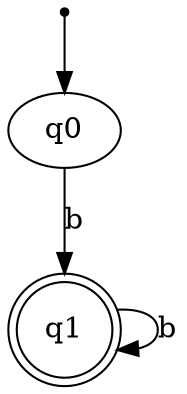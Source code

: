 digraph{
inic[shape=point];
inic->q0;

q0->q1 [label="b"];
q1->q1 [label="b"];

q1[shape=doublecircle];
}
